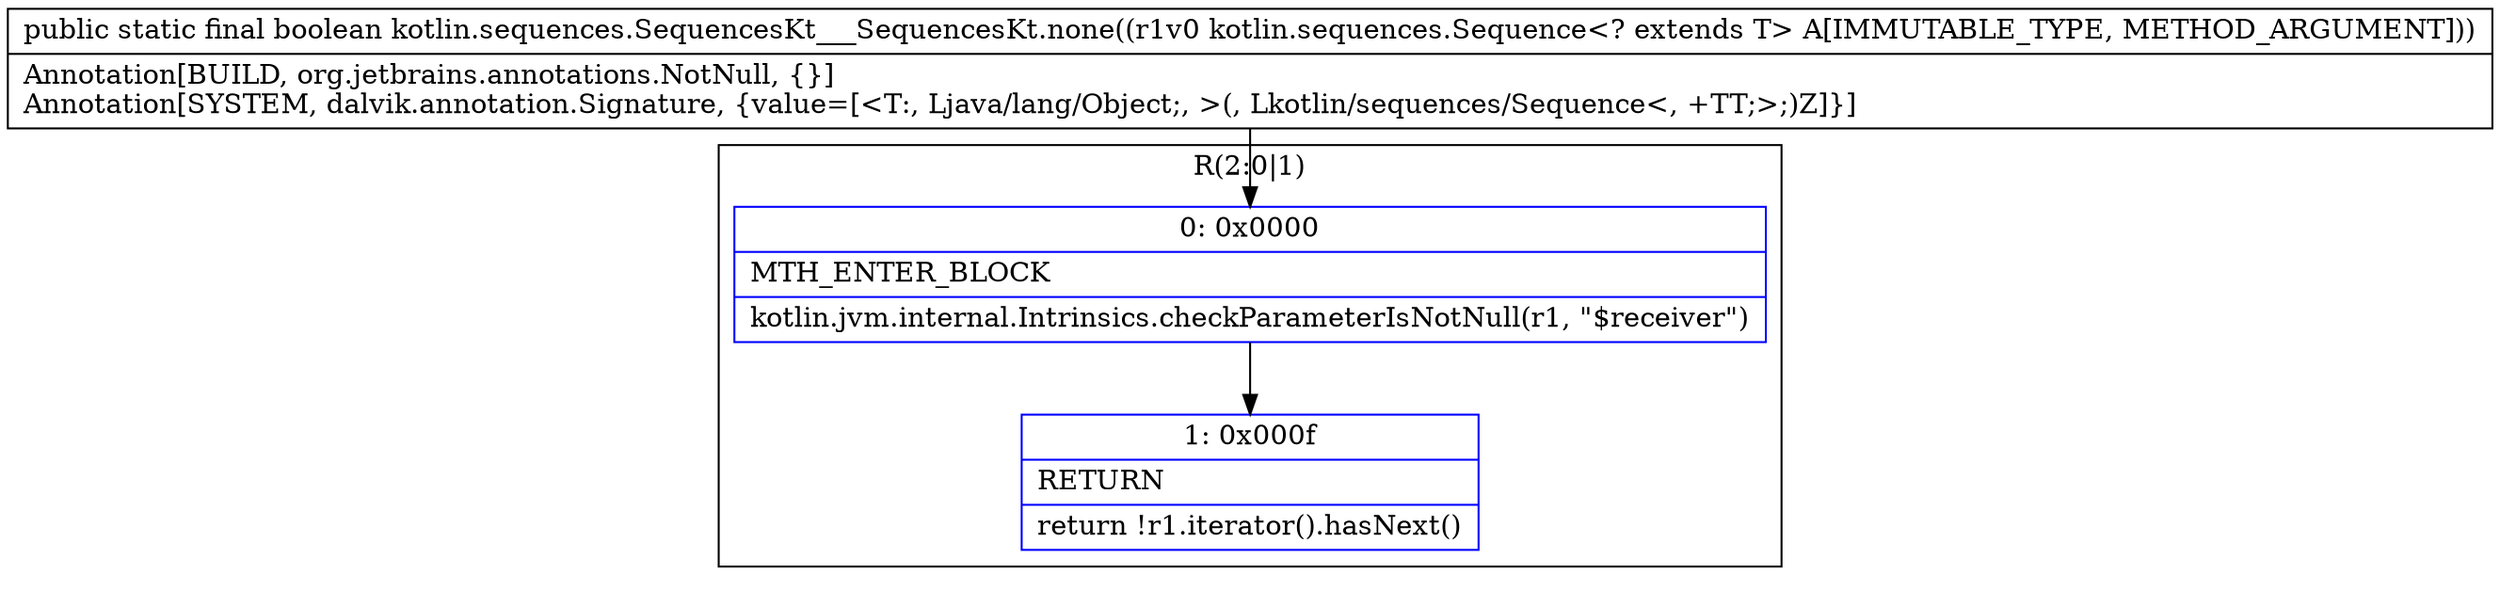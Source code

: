digraph "CFG forkotlin.sequences.SequencesKt___SequencesKt.none(Lkotlin\/sequences\/Sequence;)Z" {
subgraph cluster_Region_1759014791 {
label = "R(2:0|1)";
node [shape=record,color=blue];
Node_0 [shape=record,label="{0\:\ 0x0000|MTH_ENTER_BLOCK\l|kotlin.jvm.internal.Intrinsics.checkParameterIsNotNull(r1, \"$receiver\")\l}"];
Node_1 [shape=record,label="{1\:\ 0x000f|RETURN\l|return !r1.iterator().hasNext()\l}"];
}
MethodNode[shape=record,label="{public static final boolean kotlin.sequences.SequencesKt___SequencesKt.none((r1v0 kotlin.sequences.Sequence\<? extends T\> A[IMMUTABLE_TYPE, METHOD_ARGUMENT]))  | Annotation[BUILD, org.jetbrains.annotations.NotNull, \{\}]\lAnnotation[SYSTEM, dalvik.annotation.Signature, \{value=[\<T:, Ljava\/lang\/Object;, \>(, Lkotlin\/sequences\/Sequence\<, +TT;\>;)Z]\}]\l}"];
MethodNode -> Node_0;
Node_0 -> Node_1;
}

